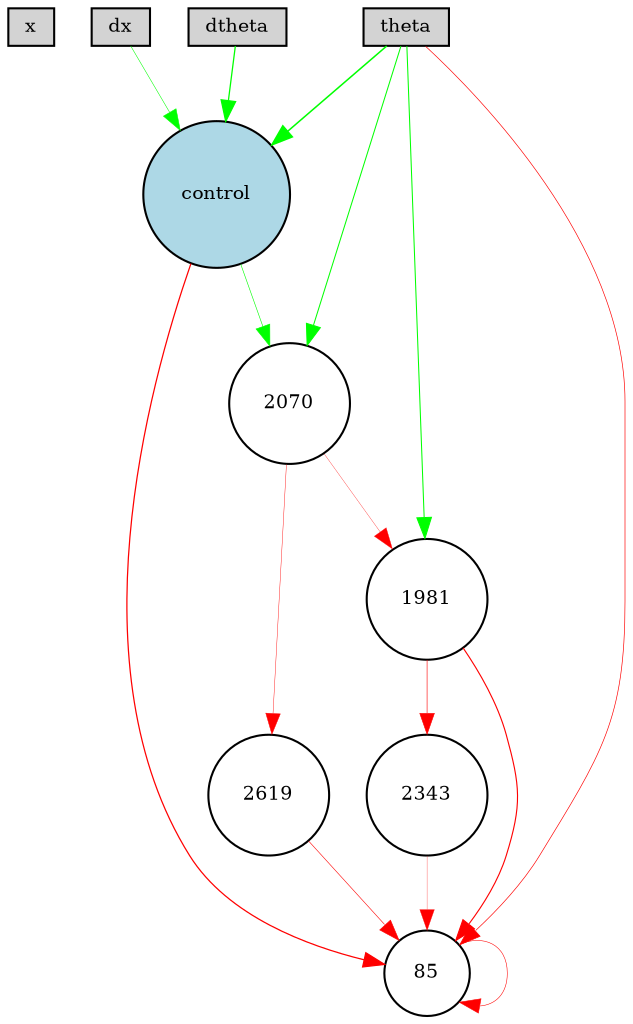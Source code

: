 digraph {
	node [fontsize=9 height=0.2 shape=circle width=0.2]
	x [fillcolor=lightgray shape=box style=filled]
	dx [fillcolor=lightgray shape=box style=filled]
	theta [fillcolor=lightgray shape=box style=filled]
	dtheta [fillcolor=lightgray shape=box style=filled]
	control [fillcolor=lightblue style=filled]
	2343 [fillcolor=white style=filled]
	85 [fillcolor=white style=filled]
	2070 [fillcolor=white style=filled]
	2619 [fillcolor=white style=filled]
	1981 [fillcolor=white style=filled]
	theta -> control [color=green penwidth=0.7329481554120846 style=solid]
	theta -> 85 [color=red penwidth=0.31916755409981246 style=solid]
	dtheta -> control [color=green penwidth=0.6129927190033938 style=solid]
	control -> 85 [color=red penwidth=0.5959915383907644 style=solid]
	theta -> 1981 [color=green penwidth=0.49537012912979694 style=solid]
	1981 -> 85 [color=red penwidth=0.5393786919278392 style=solid]
	theta -> 2070 [color=green penwidth=0.4906566003997581 style=solid]
	dx -> control [color=green penwidth=0.2576608295016437 style=solid]
	1981 -> 2343 [color=red penwidth=0.29156901355425935 style=solid]
	2343 -> 85 [color=red penwidth=0.1358410886237269 style=solid]
	85 -> 85 [color=red penwidth=0.26038629614625186 style=solid]
	2070 -> 2619 [color=red penwidth=0.19747271483971807 style=solid]
	2619 -> 85 [color=red penwidth=0.2788426142651924 style=solid]
	control -> 2070 [color=green penwidth=0.28603781541821727 style=solid]
	2070 -> 1981 [color=red penwidth=0.14823301979661424 style=solid]
}

